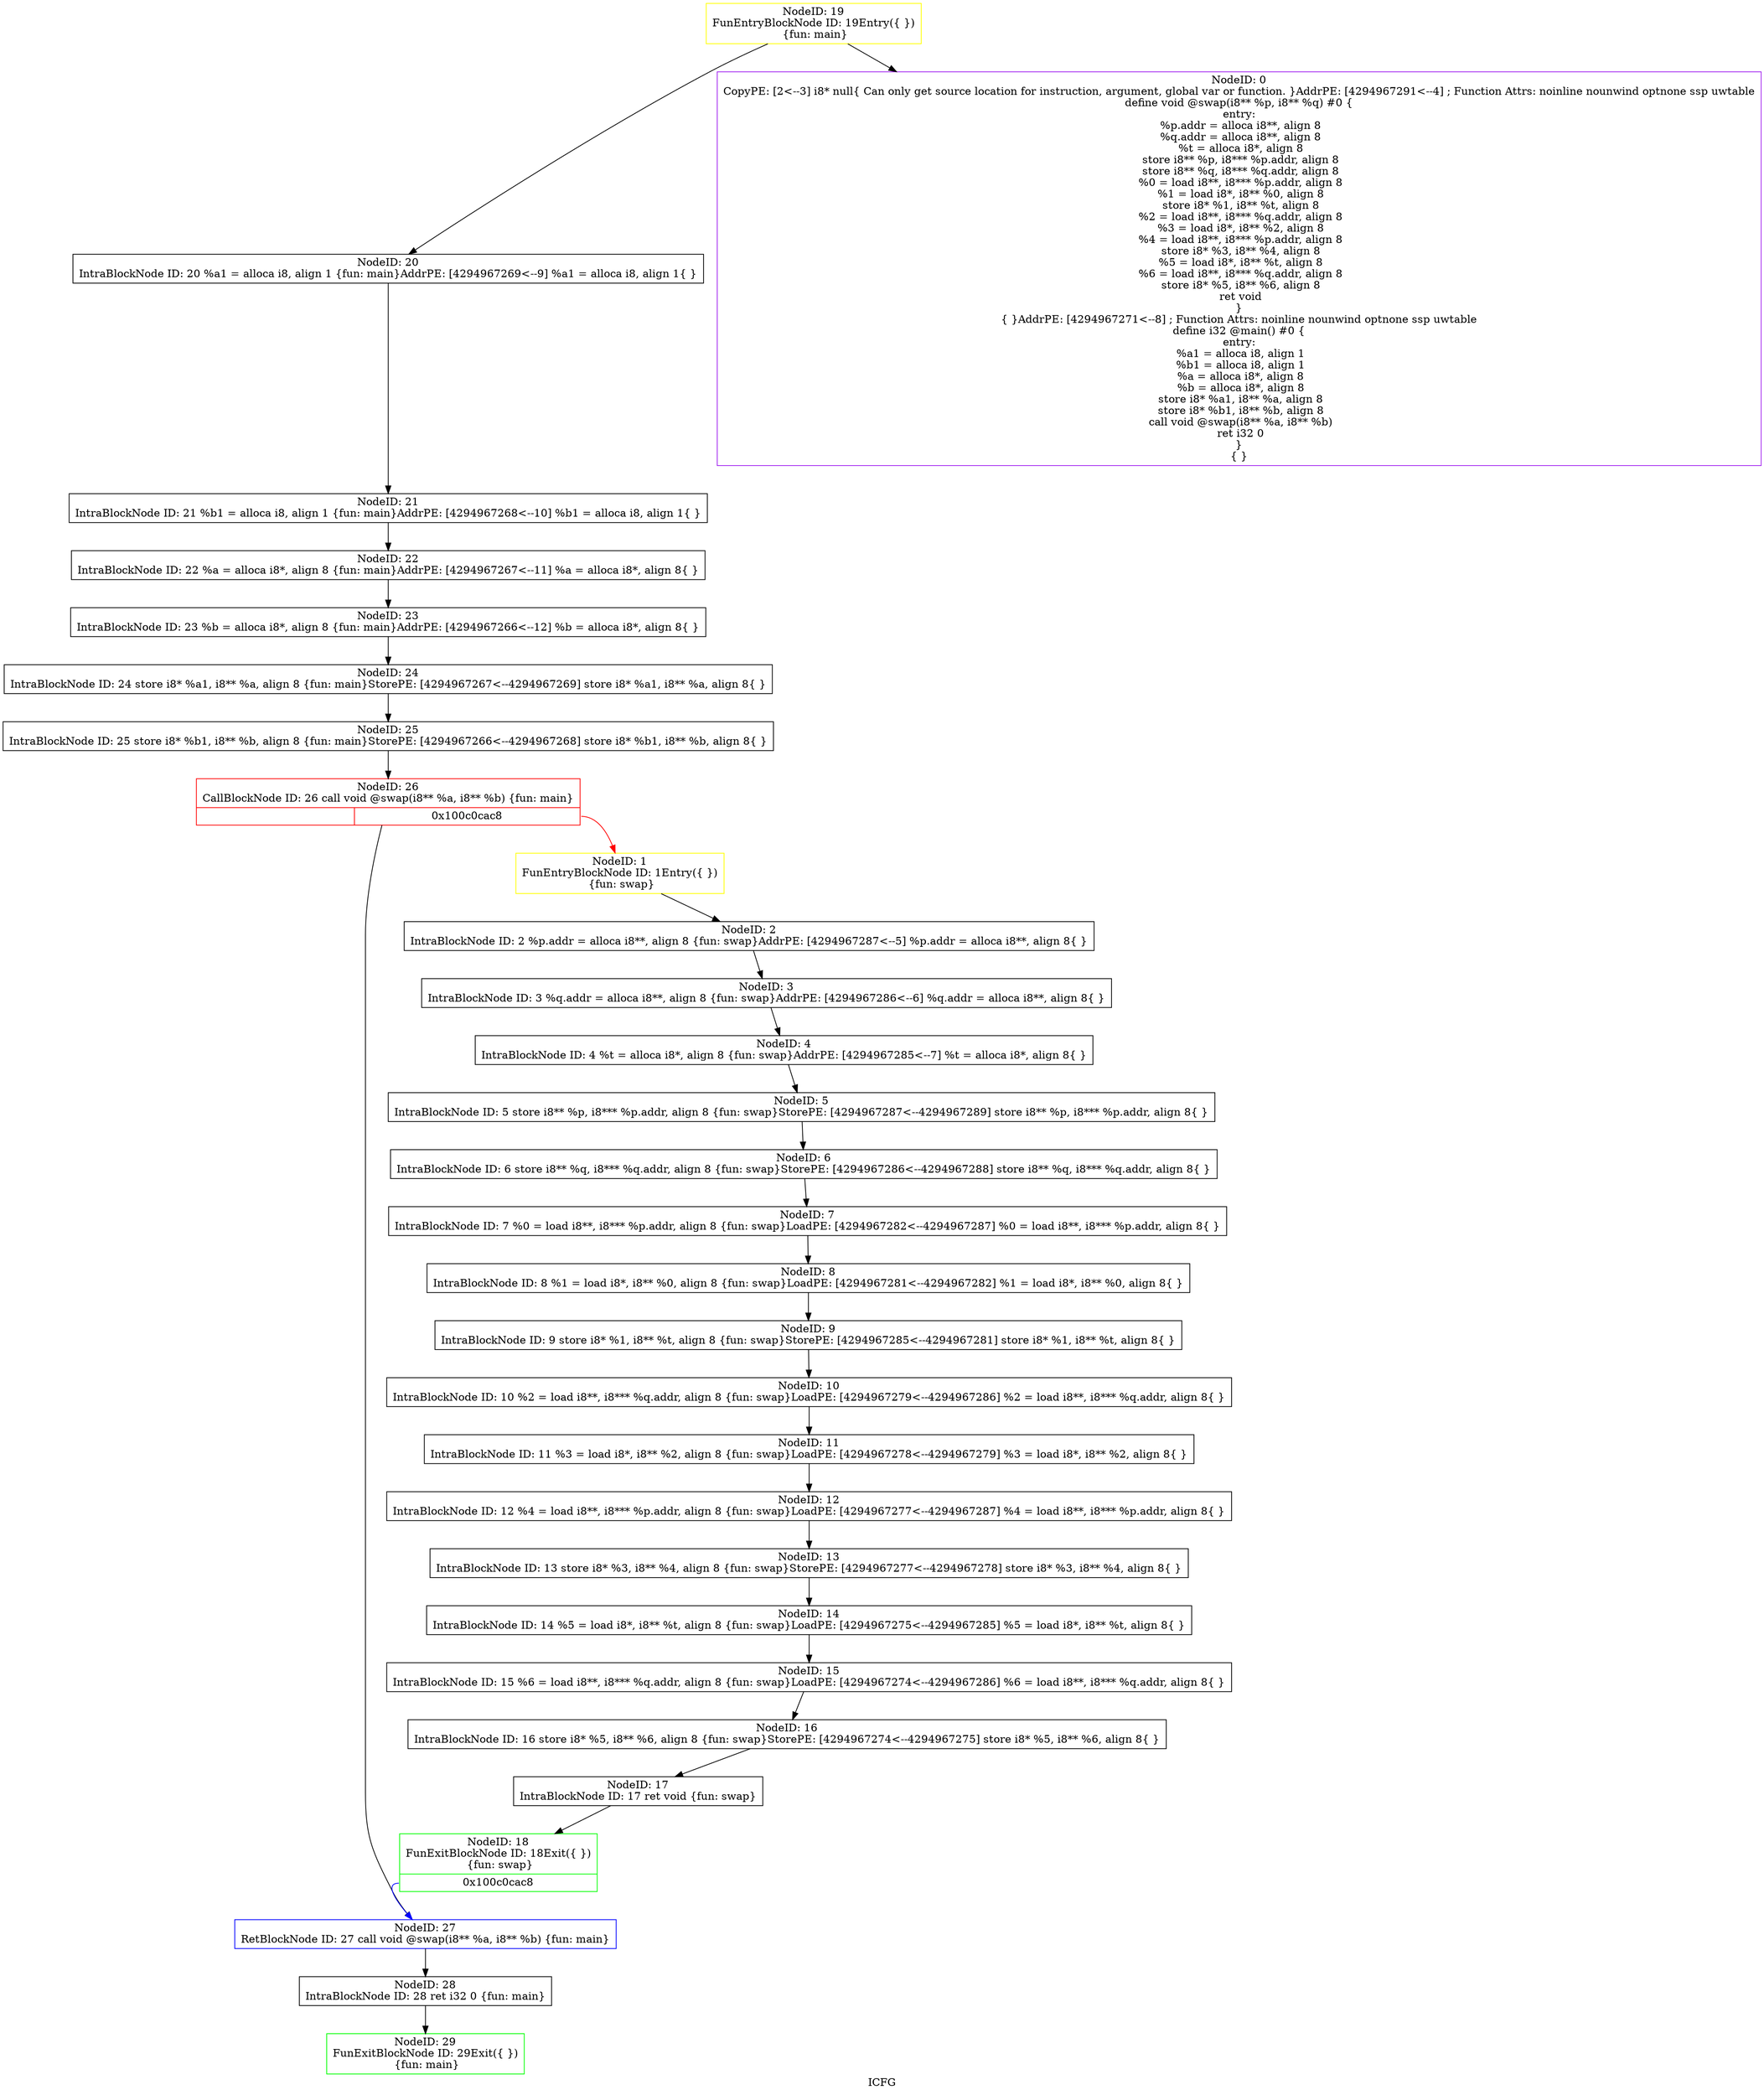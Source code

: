 digraph "ICFG" {
	label="ICFG";

	Node0x100c14090 [shape=record,color=green,label="{NodeID: 29\nFunExitBlockNode ID: 29Exit(\{  \})\n \{fun: main\}}"];
	Node0x100c13e80 [shape=record,color=black,label="{NodeID: 28\nIntraBlockNode ID: 28   ret i32 0 \{fun: main\}}"];
	Node0x100c13e80 -> Node0x100c14090[style=solid];
	Node0x100c13c60 [shape=record,color=blue,label="{NodeID: 27\nRetBlockNode ID: 27   call void @swap(i8** %a, i8** %b) \{fun: main\}}"];
	Node0x100c13c60 -> Node0x100c13e80[style=solid];
	Node0x100c13b10 [shape=record,color=red,label="{NodeID: 26\nCallBlockNode ID: 26   call void @swap(i8** %a, i8** %b) \{fun: main\}|{|<s1>0x100c0cac8}}"];
	Node0x100c13b10 -> Node0x100c13c60[style=solid];
	Node0x100c13b10:s1 -> Node0x100c08010[style=solid,color=red];
	Node0x100c13930 [shape=record,color=black,label="{NodeID: 25\nIntraBlockNode ID: 25   store i8* %b1, i8** %b, align 8 \{fun: main\}StorePE: [4294967266\<--4294967268]    store i8* %b1, i8** %b, align 8\{  \}}"];
	Node0x100c13930 -> Node0x100c13b10[style=solid];
	Node0x100c12610 [shape=record,color=black,label="{NodeID: 24\nIntraBlockNode ID: 24   store i8* %a1, i8** %a, align 8 \{fun: main\}StorePE: [4294967267\<--4294967269]    store i8* %a1, i8** %a, align 8\{  \}}"];
	Node0x100c12610 -> Node0x100c13930[style=solid];
	Node0x100c135c0 [shape=record,color=black,label="{NodeID: 23\nIntraBlockNode ID: 23   %b = alloca i8*, align 8 \{fun: main\}AddrPE: [4294967266\<--12]    %b = alloca i8*, align 8\{  \}}"];
	Node0x100c135c0 -> Node0x100c12610[style=solid];
	Node0x100c13470 [shape=record,color=black,label="{NodeID: 22\nIntraBlockNode ID: 22   %a = alloca i8*, align 8 \{fun: main\}AddrPE: [4294967267\<--11]    %a = alloca i8*, align 8\{  \}}"];
	Node0x100c13470 -> Node0x100c135c0[style=solid];
	Node0x100c13350 [shape=record,color=black,label="{NodeID: 21\nIntraBlockNode ID: 21   %b1 = alloca i8, align 1 \{fun: main\}AddrPE: [4294967268\<--10]    %b1 = alloca i8, align 1\{  \}}"];
	Node0x100c13350 -> Node0x100c13470[style=solid];
	Node0x100c13260 [shape=record,color=black,label="{NodeID: 20\nIntraBlockNode ID: 20   %a1 = alloca i8, align 1 \{fun: main\}AddrPE: [4294967269\<--9]    %a1 = alloca i8, align 1\{  \}}"];
	Node0x100c13260 -> Node0x100c13350[style=solid];
	Node0x100c12ae0 [shape=record,color=yellow,label="{NodeID: 19\nFunEntryBlockNode ID: 19Entry(\{  \})\n \{fun: main\}}"];
	Node0x100c12ae0 -> Node0x100c079f0[style=solid];
	Node0x100c12ae0 -> Node0x100c13260[style=solid];
	Node0x100c13100 [shape=record,color=green,label="{NodeID: 18\nFunExitBlockNode ID: 18Exit(\{  \})\n \{fun: swap\}|{<s0>0x100c0cac8}}"];
	Node0x100c13100:s0 -> Node0x100c13c60[style=solid,color=blue];
	Node0x100c12f80 [shape=record,color=black,label="{NodeID: 17\nIntraBlockNode ID: 17   ret void \{fun: swap\}}"];
	Node0x100c12f80 -> Node0x100c13100[style=solid];
	Node0x100c12e00 [shape=record,color=black,label="{NodeID: 16\nIntraBlockNode ID: 16   store i8* %5, i8** %6, align 8 \{fun: swap\}StorePE: [4294967274\<--4294967275]    store i8* %5, i8** %6, align 8\{  \}}"];
	Node0x100c12e00 -> Node0x100c12f80[style=solid];
	Node0x100c12ce0 [shape=record,color=black,label="{NodeID: 15\nIntraBlockNode ID: 15   %6 = load i8**, i8*** %q.addr, align 8 \{fun: swap\}LoadPE: [4294967274\<--4294967286]    %6 = load i8**, i8*** %q.addr, align 8\{  \}}"];
	Node0x100c12ce0 -> Node0x100c12e00[style=solid];
	Node0x100c12bc0 [shape=record,color=black,label="{NodeID: 14\nIntraBlockNode ID: 14   %5 = load i8*, i8** %t, align 8 \{fun: swap\}LoadPE: [4294967275\<--4294967285]    %5 = load i8*, i8** %t, align 8\{  \}}"];
	Node0x100c12bc0 -> Node0x100c12ce0[style=solid];
	Node0x100c128c0 [shape=record,color=black,label="{NodeID: 13\nIntraBlockNode ID: 13   store i8* %3, i8** %4, align 8 \{fun: swap\}StorePE: [4294967277\<--4294967278]    store i8* %3, i8** %4, align 8\{  \}}"];
	Node0x100c128c0 -> Node0x100c12bc0[style=solid];
	Node0x100c127a0 [shape=record,color=black,label="{NodeID: 12\nIntraBlockNode ID: 12   %4 = load i8**, i8*** %p.addr, align 8 \{fun: swap\}LoadPE: [4294967277\<--4294967287]    %4 = load i8**, i8*** %p.addr, align 8\{  \}}"];
	Node0x100c127a0 -> Node0x100c128c0[style=solid];
	Node0x100c12560 [shape=record,color=black,label="{NodeID: 11\nIntraBlockNode ID: 11   %3 = load i8*, i8** %2, align 8 \{fun: swap\}LoadPE: [4294967278\<--4294967279]    %3 = load i8*, i8** %2, align 8\{  \}}"];
	Node0x100c12560 -> Node0x100c127a0[style=solid];
	Node0x100c12440 [shape=record,color=black,label="{NodeID: 10\nIntraBlockNode ID: 10   %2 = load i8**, i8*** %q.addr, align 8 \{fun: swap\}LoadPE: [4294967279\<--4294967286]    %2 = load i8**, i8*** %q.addr, align 8\{  \}}"];
	Node0x100c12440 -> Node0x100c12560[style=solid];
	Node0x100c12320 [shape=record,color=black,label="{NodeID: 9\nIntraBlockNode ID: 9   store i8* %1, i8** %t, align 8 \{fun: swap\}StorePE: [4294967285\<--4294967281]    store i8* %1, i8** %t, align 8\{  \}}"];
	Node0x100c12320 -> Node0x100c12440[style=solid];
	Node0x100c12230 [shape=record,color=black,label="{NodeID: 8\nIntraBlockNode ID: 8   %1 = load i8*, i8** %0, align 8 \{fun: swap\}LoadPE: [4294967281\<--4294967282]    %1 = load i8*, i8** %0, align 8\{  \}}"];
	Node0x100c12230 -> Node0x100c12320[style=solid];
	Node0x100c12080 [shape=record,color=black,label="{NodeID: 7\nIntraBlockNode ID: 7   %0 = load i8**, i8*** %p.addr, align 8 \{fun: swap\}LoadPE: [4294967282\<--4294967287]    %0 = load i8**, i8*** %p.addr, align 8\{  \}}"];
	Node0x100c12080 -> Node0x100c12230[style=solid];
	Node0x100c11f60 [shape=record,color=black,label="{NodeID: 6\nIntraBlockNode ID: 6   store i8** %q, i8*** %q.addr, align 8 \{fun: swap\}StorePE: [4294967286\<--4294967288]    store i8** %q, i8*** %q.addr, align 8\{  \}}"];
	Node0x100c11f60 -> Node0x100c12080[style=solid];
	Node0x100c11e10 [shape=record,color=black,label="{NodeID: 5\nIntraBlockNode ID: 5   store i8** %p, i8*** %p.addr, align 8 \{fun: swap\}StorePE: [4294967287\<--4294967289]    store i8** %p, i8*** %p.addr, align 8\{  \}}"];
	Node0x100c11e10 -> Node0x100c11f60[style=solid];
	Node0x100c11c90 [shape=record,color=black,label="{NodeID: 4\nIntraBlockNode ID: 4   %t = alloca i8*, align 8 \{fun: swap\}AddrPE: [4294967285\<--7]    %t = alloca i8*, align 8\{  \}}"];
	Node0x100c11c90 -> Node0x100c11e10[style=solid];
	Node0x100c11b70 [shape=record,color=black,label="{NodeID: 3\nIntraBlockNode ID: 3   %q.addr = alloca i8**, align 8 \{fun: swap\}AddrPE: [4294967286\<--6]    %q.addr = alloca i8**, align 8\{  \}}"];
	Node0x100c11b70 -> Node0x100c11c90[style=solid];
	Node0x100c11a50 [shape=record,color=black,label="{NodeID: 2\nIntraBlockNode ID: 2   %p.addr = alloca i8**, align 8 \{fun: swap\}AddrPE: [4294967287\<--5]    %p.addr = alloca i8**, align 8\{  \}}"];
	Node0x100c11a50 -> Node0x100c11b70[style=solid];
	Node0x100c08010 [shape=record,color=yellow,label="{NodeID: 1\nFunEntryBlockNode ID: 1Entry(\{  \})\n \{fun: swap\}}"];
	Node0x100c08010 -> Node0x100c11a50[style=solid];
	Node0x100c079f0 [shape=record,color=purple,label="{NodeID: 0\nCopyPE: [2\<--3]  i8* null\{ Can only get source location for instruction, argument, global var or function. \}AddrPE: [4294967291\<--4]  ; Function Attrs: noinline nounwind optnone ssp uwtable\ndefine void @swap(i8** %p, i8** %q) #0 \{\nentry:\n  %p.addr = alloca i8**, align 8\n  %q.addr = alloca i8**, align 8\n  %t = alloca i8*, align 8\n  store i8** %p, i8*** %p.addr, align 8\n  store i8** %q, i8*** %q.addr, align 8\n  %0 = load i8**, i8*** %p.addr, align 8\n  %1 = load i8*, i8** %0, align 8\n  store i8* %1, i8** %t, align 8\n  %2 = load i8**, i8*** %q.addr, align 8\n  %3 = load i8*, i8** %2, align 8\n  %4 = load i8**, i8*** %p.addr, align 8\n  store i8* %3, i8** %4, align 8\n  %5 = load i8*, i8** %t, align 8\n  %6 = load i8**, i8*** %q.addr, align 8\n  store i8* %5, i8** %6, align 8\n  ret void\n\}\n\{  \}AddrPE: [4294967271\<--8]  ; Function Attrs: noinline nounwind optnone ssp uwtable\ndefine i32 @main() #0 \{\nentry:\n  %a1 = alloca i8, align 1\n  %b1 = alloca i8, align 1\n  %a = alloca i8*, align 8\n  %b = alloca i8*, align 8\n  store i8* %a1, i8** %a, align 8\n  store i8* %b1, i8** %b, align 8\n  call void @swap(i8** %a, i8** %b)\n  ret i32 0\n\}\n\{  \}}"];
}
